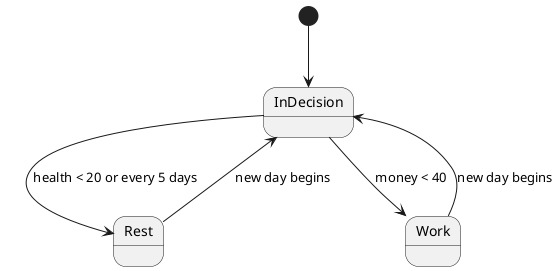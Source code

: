 @startuml
'https://plantuml.com/state-diagram

[*] --> InDecision

InDecision --> Rest: health < 20 or every 5 days
Rest --> InDecision: new day begins

InDecision --> Work: money < 40
Work --> InDecision: new day begins

@enduml